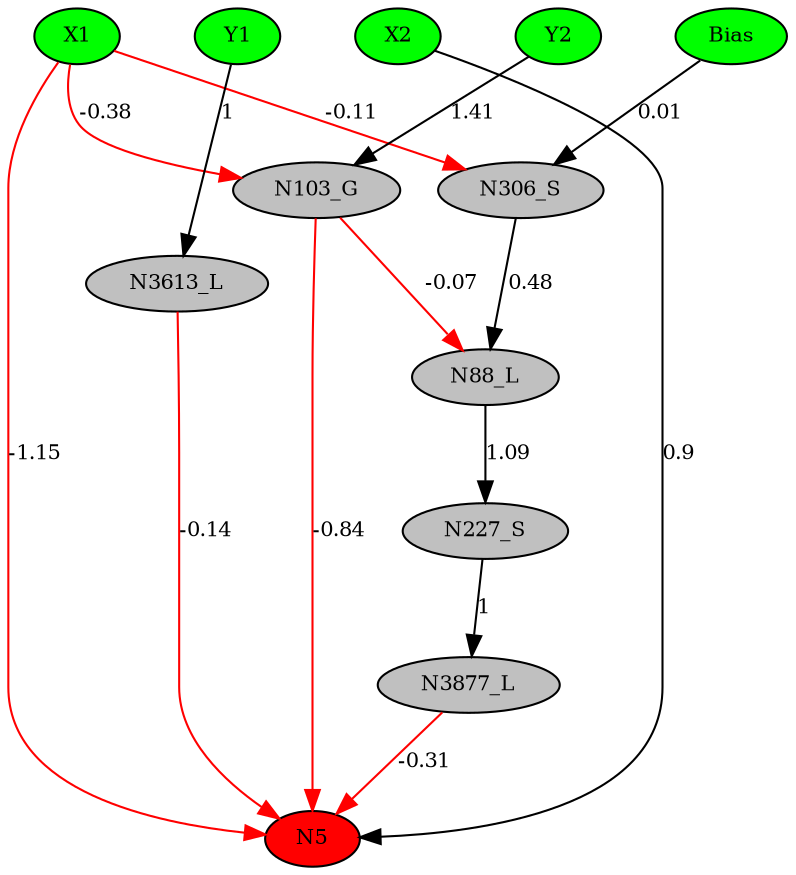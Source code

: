 digraph g { 
N0 [shape=ellipse, label=Bias,fontsize=10,height=0.1,width=0.1,style=filled,fillcolor=green]
N1[shape=ellipse label=X1,fontsize=10,height=0.1,width=0.1,style=filled,fillcolor=green]
N2[shape=ellipse label=Y1,fontsize=10,height=0.1,width=0.1,style=filled,fillcolor=green]
N3[shape=ellipse label=X2,fontsize=10,height=0.1,width=0.1,style=filled,fillcolor=green]
N4[shape=ellipse label=Y2,fontsize=10,height=0.1,width=0.1,style=filled,fillcolor=green]
N5[shape=ellipse,fontsize = 10, height = 0.1, width = 0.1, style = filled, fillcolor = red]
N88[shape=ellipse, label=N88_L,fontsize=10,height=0.1,width=0.1,style=filled,fillcolor=gray]
N103[shape=ellipse, label=N103_G,fontsize=10,height=0.1,width=0.1,style=filled,fillcolor=gray]
N227[shape=ellipse, label=N227_S,fontsize=10,height=0.1,width=0.1,style=filled,fillcolor=gray]
N306[shape=ellipse, label=N306_S,fontsize=10,height=0.1,width=0.1,style=filled,fillcolor=gray]
N3613[shape=ellipse, label=N3613_L,fontsize=10,height=0.1,width=0.1,style=filled,fillcolor=gray]
N3877[shape=ellipse, label=N3877_L,fontsize=10,height=0.1,width=0.1,style=filled,fillcolor=gray]
N1 -> N5 [color=red] [arrowType=inv][ label=-1.15,fontsize=10]
N3 -> N5 [color=black] [ label=0.9,fontsize=10]
N4 -> N103 [color=black] [ label=1.41,fontsize=10]
N103 -> N5 [color=red] [arrowType=inv][ label=-0.84,fontsize=10]
N1 -> N103 [color=red] [arrowType=inv][ label=-0.38,fontsize=10]
N103 -> N88 [color=red] [arrowType=inv][ label=-0.07,fontsize=10]
N88 -> N227 [color=black] [ label=1.09,fontsize=10]
N0 -> N306 [color=black] [ label=0.01,fontsize=10]
N306 -> N88 [color=black] [ label=0.48,fontsize=10]
N1 -> N306 [color=red] [arrowType=inv][ label=-0.11,fontsize=10]
N2 -> N3613 [color=black] [ label=1,fontsize=10]
N3613 -> N5 [color=red] [arrowType=inv][ label=-0.14,fontsize=10]
N227 -> N3877 [color=black] [ label=1,fontsize=10]
N3877 -> N5 [color=red] [arrowType=inv][ label=-0.31,fontsize=10]
 { rank=same; 
N5
 } 
 { rank=same; 
N1 ->N2 ->N3 ->N4 ->N0 [style=invis]
 } 
}
